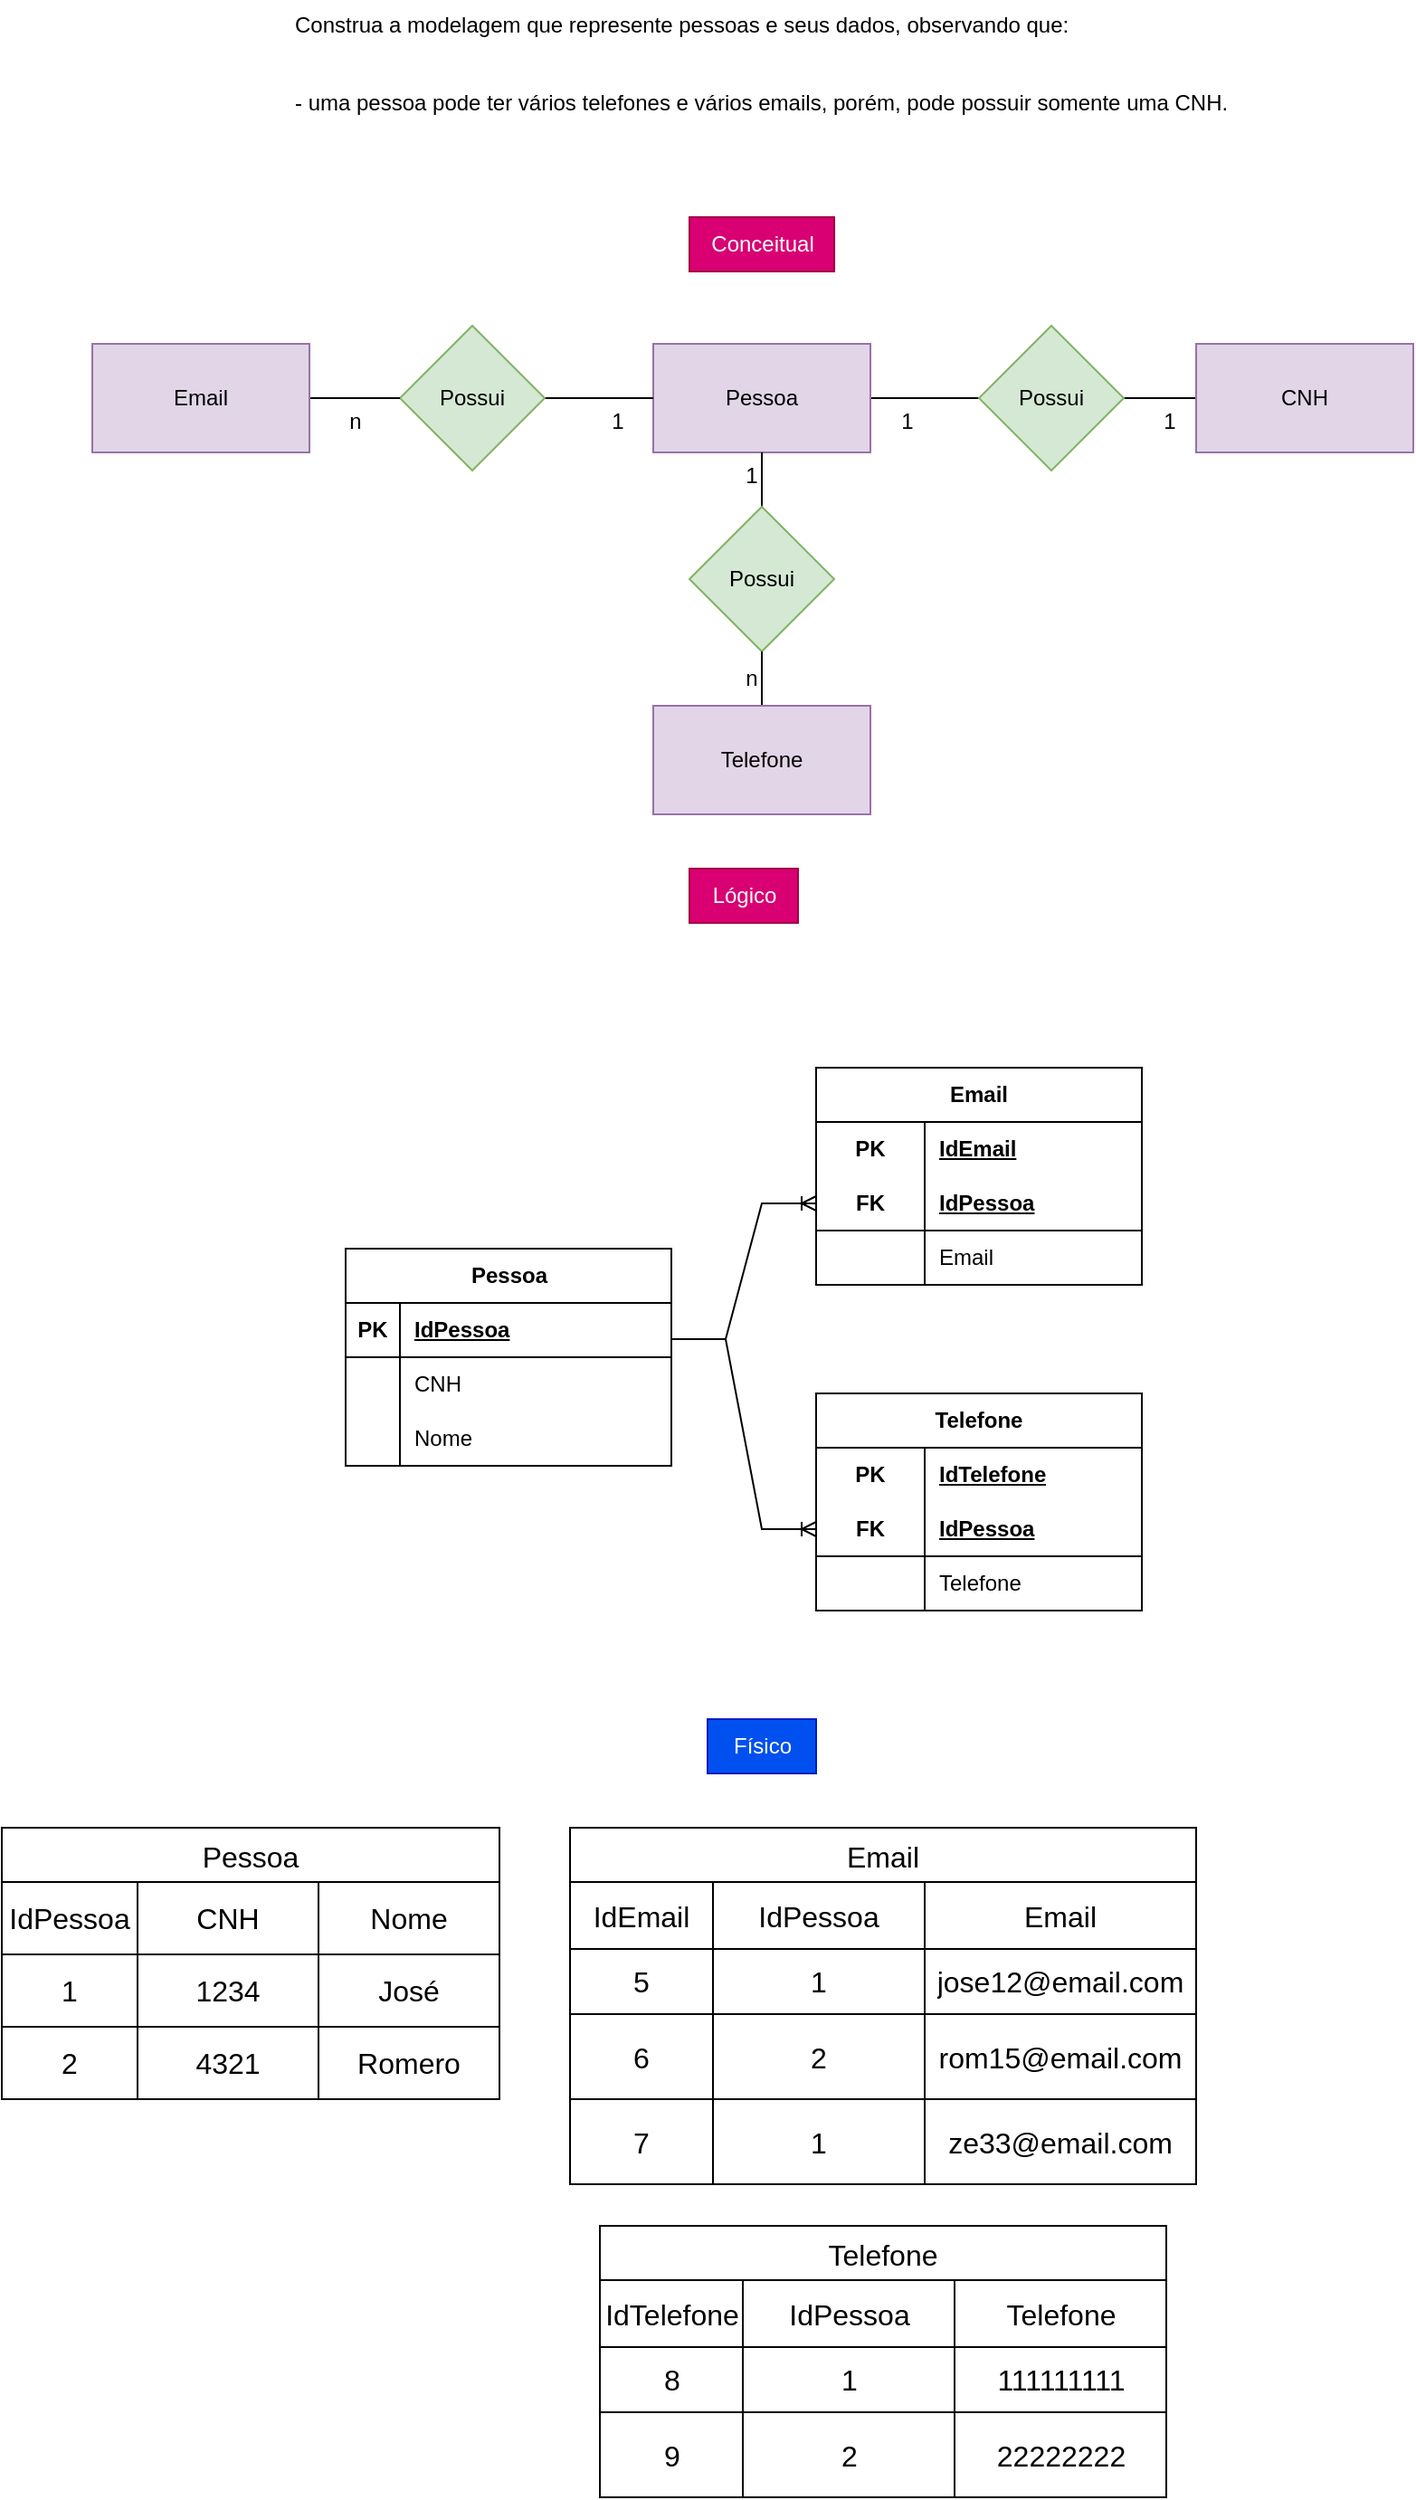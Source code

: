 <mxfile version="21.6.5" type="device" pages="2">
  <diagram name="Página-1" id="RzL-uwoNaQQ_HR72hNqD">
    <mxGraphModel dx="1313" dy="718" grid="1" gridSize="10" guides="1" tooltips="1" connect="1" arrows="1" fold="1" page="1" pageScale="1" pageWidth="827" pageHeight="1169" math="0" shadow="0">
      <root>
        <mxCell id="0" />
        <mxCell id="1" parent="0" />
        <mxCell id="SxvaOJe3g3j-0c9bByCP-1" value="Construa a modelagem que represente pessoas e seus dados, observando que:&#xa;&#xa;&#xa;- uma pessoa pode ter vários telefones e vários emails, porém, pode possuir somente uma CNH." style="text;whiteSpace=wrap;" parent="1" vertex="1">
          <mxGeometry x="160" y="40" width="560" height="80" as="geometry" />
        </mxCell>
        <mxCell id="SxvaOJe3g3j-0c9bByCP-12" style="edgeStyle=orthogonalEdgeStyle;rounded=0;orthogonalLoop=1;jettySize=auto;html=1;entryX=0;entryY=0.5;entryDx=0;entryDy=0;endArrow=none;endFill=0;" parent="1" source="SxvaOJe3g3j-0c9bByCP-2" target="SxvaOJe3g3j-0c9bByCP-9" edge="1">
          <mxGeometry relative="1" as="geometry" />
        </mxCell>
        <mxCell id="SxvaOJe3g3j-0c9bByCP-2" value="Pessoa" style="rounded=0;whiteSpace=wrap;html=1;fillColor=#e1d5e7;strokeColor=#9673a6;" parent="1" vertex="1">
          <mxGeometry x="360" y="230" width="120" height="60" as="geometry" />
        </mxCell>
        <mxCell id="SxvaOJe3g3j-0c9bByCP-16" style="edgeStyle=orthogonalEdgeStyle;rounded=0;orthogonalLoop=1;jettySize=auto;html=1;entryX=0;entryY=0.5;entryDx=0;entryDy=0;endArrow=none;endFill=0;" parent="1" source="SxvaOJe3g3j-0c9bByCP-9" target="SxvaOJe3g3j-0c9bByCP-14" edge="1">
          <mxGeometry relative="1" as="geometry" />
        </mxCell>
        <mxCell id="SxvaOJe3g3j-0c9bByCP-9" value="Possui" style="rhombus;whiteSpace=wrap;html=1;fillColor=#d5e8d4;strokeColor=#82b366;" parent="1" vertex="1">
          <mxGeometry x="540" y="220" width="80" height="80" as="geometry" />
        </mxCell>
        <mxCell id="SxvaOJe3g3j-0c9bByCP-11" style="edgeStyle=orthogonalEdgeStyle;rounded=0;orthogonalLoop=1;jettySize=auto;html=1;entryX=0;entryY=0.5;entryDx=0;entryDy=0;endArrow=none;endFill=0;" parent="1" source="SxvaOJe3g3j-0c9bByCP-10" target="SxvaOJe3g3j-0c9bByCP-2" edge="1">
          <mxGeometry relative="1" as="geometry" />
        </mxCell>
        <mxCell id="SxvaOJe3g3j-0c9bByCP-10" value="Possui" style="rhombus;whiteSpace=wrap;html=1;fillColor=#d5e8d4;strokeColor=#82b366;" parent="1" vertex="1">
          <mxGeometry x="220" y="220" width="80" height="80" as="geometry" />
        </mxCell>
        <mxCell id="SxvaOJe3g3j-0c9bByCP-15" style="edgeStyle=orthogonalEdgeStyle;rounded=0;orthogonalLoop=1;jettySize=auto;html=1;entryX=0;entryY=0.5;entryDx=0;entryDy=0;endArrow=none;endFill=0;" parent="1" source="SxvaOJe3g3j-0c9bByCP-13" target="SxvaOJe3g3j-0c9bByCP-10" edge="1">
          <mxGeometry relative="1" as="geometry" />
        </mxCell>
        <mxCell id="SxvaOJe3g3j-0c9bByCP-13" value="Email" style="rounded=0;whiteSpace=wrap;html=1;fillColor=#e1d5e7;strokeColor=#9673a6;" parent="1" vertex="1">
          <mxGeometry x="50" y="230" width="120" height="60" as="geometry" />
        </mxCell>
        <mxCell id="SxvaOJe3g3j-0c9bByCP-14" value="CNH" style="rounded=0;whiteSpace=wrap;html=1;fillColor=#e1d5e7;strokeColor=#9673a6;" parent="1" vertex="1">
          <mxGeometry x="660" y="230" width="120" height="60" as="geometry" />
        </mxCell>
        <mxCell id="SxvaOJe3g3j-0c9bByCP-21" value="1" style="text;html=1;align=center;verticalAlign=middle;resizable=0;points=[];autosize=1;strokeColor=none;fillColor=none;" parent="1" vertex="1">
          <mxGeometry x="325" y="258" width="30" height="30" as="geometry" />
        </mxCell>
        <mxCell id="SxvaOJe3g3j-0c9bByCP-22" value="1" style="text;html=1;align=center;verticalAlign=middle;resizable=0;points=[];autosize=1;strokeColor=none;fillColor=none;" parent="1" vertex="1">
          <mxGeometry x="485" y="258" width="30" height="30" as="geometry" />
        </mxCell>
        <mxCell id="SxvaOJe3g3j-0c9bByCP-25" value="1" style="text;html=1;align=center;verticalAlign=middle;resizable=0;points=[];autosize=1;strokeColor=none;fillColor=none;" parent="1" vertex="1">
          <mxGeometry x="630" y="258" width="30" height="30" as="geometry" />
        </mxCell>
        <mxCell id="SxvaOJe3g3j-0c9bByCP-26" value="n" style="text;html=1;align=center;verticalAlign=middle;resizable=0;points=[];autosize=1;strokeColor=none;fillColor=none;" parent="1" vertex="1">
          <mxGeometry x="180" y="258" width="30" height="30" as="geometry" />
        </mxCell>
        <mxCell id="lIz4rD4qRE0vCdbXNv4a-2" style="edgeStyle=orthogonalEdgeStyle;rounded=0;orthogonalLoop=1;jettySize=auto;html=1;entryX=0.5;entryY=1;entryDx=0;entryDy=0;endArrow=none;endFill=0;" parent="1" source="lIz4rD4qRE0vCdbXNv4a-1" target="SxvaOJe3g3j-0c9bByCP-2" edge="1">
          <mxGeometry relative="1" as="geometry" />
        </mxCell>
        <mxCell id="lIz4rD4qRE0vCdbXNv4a-1" value="Possui" style="rhombus;whiteSpace=wrap;html=1;fillColor=#d5e8d4;strokeColor=#82b366;" parent="1" vertex="1">
          <mxGeometry x="380" y="320" width="80" height="80" as="geometry" />
        </mxCell>
        <mxCell id="lIz4rD4qRE0vCdbXNv4a-4" style="edgeStyle=orthogonalEdgeStyle;rounded=0;orthogonalLoop=1;jettySize=auto;html=1;entryX=0.5;entryY=1;entryDx=0;entryDy=0;endArrow=none;endFill=0;" parent="1" source="lIz4rD4qRE0vCdbXNv4a-3" target="lIz4rD4qRE0vCdbXNv4a-1" edge="1">
          <mxGeometry relative="1" as="geometry" />
        </mxCell>
        <mxCell id="lIz4rD4qRE0vCdbXNv4a-3" value="Telefone" style="rounded=0;whiteSpace=wrap;html=1;fillColor=#e1d5e7;strokeColor=#9673a6;" parent="1" vertex="1">
          <mxGeometry x="360" y="430" width="120" height="60" as="geometry" />
        </mxCell>
        <mxCell id="lIz4rD4qRE0vCdbXNv4a-7" value="1" style="text;html=1;align=center;verticalAlign=middle;resizable=0;points=[];autosize=1;strokeColor=none;fillColor=none;" parent="1" vertex="1">
          <mxGeometry x="399" y="288" width="30" height="30" as="geometry" />
        </mxCell>
        <mxCell id="lIz4rD4qRE0vCdbXNv4a-9" value="n" style="text;html=1;align=center;verticalAlign=middle;resizable=0;points=[];autosize=1;strokeColor=none;fillColor=none;" parent="1" vertex="1">
          <mxGeometry x="399" y="400" width="30" height="30" as="geometry" />
        </mxCell>
        <mxCell id="x_ghaY-0I60Sp4vS2Wt8-33" value="Lógico" style="text;html=1;align=center;verticalAlign=middle;resizable=0;points=[];autosize=1;strokeColor=#A50040;fillColor=#d80073;fontColor=#ffffff;" parent="1" vertex="1">
          <mxGeometry x="380" y="520" width="60" height="30" as="geometry" />
        </mxCell>
        <mxCell id="x_ghaY-0I60Sp4vS2Wt8-68" value="Conceitual" style="text;html=1;align=center;verticalAlign=middle;resizable=0;points=[];autosize=1;strokeColor=#A50040;fillColor=#d80073;fontColor=#ffffff;" parent="1" vertex="1">
          <mxGeometry x="380" y="160" width="80" height="30" as="geometry" />
        </mxCell>
        <mxCell id="h8R7_tOz2WLBeWKC2-kp-1" value="Físico" style="text;html=1;align=center;verticalAlign=middle;resizable=0;points=[];autosize=1;strokeColor=#001DBC;fillColor=#0050ef;fontColor=#ffffff;" parent="1" vertex="1">
          <mxGeometry x="390" y="990" width="60" height="30" as="geometry" />
        </mxCell>
        <mxCell id="h8R7_tOz2WLBeWKC2-kp-61" value="Telefone" style="shape=table;startSize=30;container=1;collapsible=1;childLayout=tableLayout;fixedRows=1;rowLines=0;fontStyle=1;align=center;resizeLast=1;html=1;whiteSpace=wrap;" parent="1" vertex="1">
          <mxGeometry x="450" y="810" width="180" height="120" as="geometry" />
        </mxCell>
        <mxCell id="h8R7_tOz2WLBeWKC2-kp-62" value="" style="shape=tableRow;horizontal=0;startSize=0;swimlaneHead=0;swimlaneBody=0;fillColor=none;collapsible=0;dropTarget=0;points=[[0,0.5],[1,0.5]];portConstraint=eastwest;top=0;left=0;right=0;bottom=0;html=1;" parent="h8R7_tOz2WLBeWKC2-kp-61" vertex="1">
          <mxGeometry y="30" width="180" height="30" as="geometry" />
        </mxCell>
        <mxCell id="h8R7_tOz2WLBeWKC2-kp-63" value="PK" style="shape=partialRectangle;connectable=0;fillColor=none;top=0;left=0;bottom=0;right=0;fontStyle=1;overflow=hidden;html=1;whiteSpace=wrap;" parent="h8R7_tOz2WLBeWKC2-kp-62" vertex="1">
          <mxGeometry width="60" height="30" as="geometry">
            <mxRectangle width="60" height="30" as="alternateBounds" />
          </mxGeometry>
        </mxCell>
        <mxCell id="h8R7_tOz2WLBeWKC2-kp-64" value="IdTelefone" style="shape=partialRectangle;connectable=0;fillColor=none;top=0;left=0;bottom=0;right=0;align=left;spacingLeft=6;fontStyle=5;overflow=hidden;html=1;whiteSpace=wrap;" parent="h8R7_tOz2WLBeWKC2-kp-62" vertex="1">
          <mxGeometry x="60" width="120" height="30" as="geometry">
            <mxRectangle width="120" height="30" as="alternateBounds" />
          </mxGeometry>
        </mxCell>
        <mxCell id="h8R7_tOz2WLBeWKC2-kp-65" value="" style="shape=tableRow;horizontal=0;startSize=0;swimlaneHead=0;swimlaneBody=0;fillColor=none;collapsible=0;dropTarget=0;points=[[0,0.5],[1,0.5]];portConstraint=eastwest;top=0;left=0;right=0;bottom=1;html=1;" parent="h8R7_tOz2WLBeWKC2-kp-61" vertex="1">
          <mxGeometry y="60" width="180" height="30" as="geometry" />
        </mxCell>
        <mxCell id="h8R7_tOz2WLBeWKC2-kp-66" value="FK" style="shape=partialRectangle;connectable=0;fillColor=none;top=0;left=0;bottom=0;right=0;fontStyle=1;overflow=hidden;html=1;whiteSpace=wrap;" parent="h8R7_tOz2WLBeWKC2-kp-65" vertex="1">
          <mxGeometry width="60" height="30" as="geometry">
            <mxRectangle width="60" height="30" as="alternateBounds" />
          </mxGeometry>
        </mxCell>
        <mxCell id="h8R7_tOz2WLBeWKC2-kp-67" value="IdPessoa" style="shape=partialRectangle;connectable=0;fillColor=none;top=0;left=0;bottom=0;right=0;align=left;spacingLeft=6;fontStyle=5;overflow=hidden;html=1;whiteSpace=wrap;" parent="h8R7_tOz2WLBeWKC2-kp-65" vertex="1">
          <mxGeometry x="60" width="120" height="30" as="geometry">
            <mxRectangle width="120" height="30" as="alternateBounds" />
          </mxGeometry>
        </mxCell>
        <mxCell id="h8R7_tOz2WLBeWKC2-kp-71" value="" style="shape=tableRow;horizontal=0;startSize=0;swimlaneHead=0;swimlaneBody=0;fillColor=none;collapsible=0;dropTarget=0;points=[[0,0.5],[1,0.5]];portConstraint=eastwest;top=0;left=0;right=0;bottom=0;html=1;" parent="h8R7_tOz2WLBeWKC2-kp-61" vertex="1">
          <mxGeometry y="90" width="180" height="30" as="geometry" />
        </mxCell>
        <mxCell id="h8R7_tOz2WLBeWKC2-kp-72" value="" style="shape=partialRectangle;connectable=0;fillColor=none;top=0;left=0;bottom=0;right=0;editable=1;overflow=hidden;html=1;whiteSpace=wrap;" parent="h8R7_tOz2WLBeWKC2-kp-71" vertex="1">
          <mxGeometry width="60" height="30" as="geometry">
            <mxRectangle width="60" height="30" as="alternateBounds" />
          </mxGeometry>
        </mxCell>
        <mxCell id="h8R7_tOz2WLBeWKC2-kp-73" value="Telefone" style="shape=partialRectangle;connectable=0;fillColor=none;top=0;left=0;bottom=0;right=0;align=left;spacingLeft=6;overflow=hidden;html=1;whiteSpace=wrap;" parent="h8R7_tOz2WLBeWKC2-kp-71" vertex="1">
          <mxGeometry x="60" width="120" height="30" as="geometry">
            <mxRectangle width="120" height="30" as="alternateBounds" />
          </mxGeometry>
        </mxCell>
        <mxCell id="h8R7_tOz2WLBeWKC2-kp-74" value="Email" style="shape=table;startSize=30;container=1;collapsible=1;childLayout=tableLayout;fixedRows=1;rowLines=0;fontStyle=1;align=center;resizeLast=1;html=1;whiteSpace=wrap;" parent="1" vertex="1">
          <mxGeometry x="450" y="630" width="180" height="120" as="geometry" />
        </mxCell>
        <mxCell id="h8R7_tOz2WLBeWKC2-kp-75" value="" style="shape=tableRow;horizontal=0;startSize=0;swimlaneHead=0;swimlaneBody=0;fillColor=none;collapsible=0;dropTarget=0;points=[[0,0.5],[1,0.5]];portConstraint=eastwest;top=0;left=0;right=0;bottom=0;html=1;" parent="h8R7_tOz2WLBeWKC2-kp-74" vertex="1">
          <mxGeometry y="30" width="180" height="30" as="geometry" />
        </mxCell>
        <mxCell id="h8R7_tOz2WLBeWKC2-kp-76" value="PK" style="shape=partialRectangle;connectable=0;fillColor=none;top=0;left=0;bottom=0;right=0;fontStyle=1;overflow=hidden;html=1;whiteSpace=wrap;" parent="h8R7_tOz2WLBeWKC2-kp-75" vertex="1">
          <mxGeometry width="60" height="30" as="geometry">
            <mxRectangle width="60" height="30" as="alternateBounds" />
          </mxGeometry>
        </mxCell>
        <mxCell id="h8R7_tOz2WLBeWKC2-kp-77" value="IdEmail" style="shape=partialRectangle;connectable=0;fillColor=none;top=0;left=0;bottom=0;right=0;align=left;spacingLeft=6;fontStyle=5;overflow=hidden;html=1;whiteSpace=wrap;" parent="h8R7_tOz2WLBeWKC2-kp-75" vertex="1">
          <mxGeometry x="60" width="120" height="30" as="geometry">
            <mxRectangle width="120" height="30" as="alternateBounds" />
          </mxGeometry>
        </mxCell>
        <mxCell id="h8R7_tOz2WLBeWKC2-kp-78" value="" style="shape=tableRow;horizontal=0;startSize=0;swimlaneHead=0;swimlaneBody=0;fillColor=none;collapsible=0;dropTarget=0;points=[[0,0.5],[1,0.5]];portConstraint=eastwest;top=0;left=0;right=0;bottom=1;html=1;" parent="h8R7_tOz2WLBeWKC2-kp-74" vertex="1">
          <mxGeometry y="60" width="180" height="30" as="geometry" />
        </mxCell>
        <mxCell id="h8R7_tOz2WLBeWKC2-kp-79" value="FK" style="shape=partialRectangle;connectable=0;fillColor=none;top=0;left=0;bottom=0;right=0;fontStyle=1;overflow=hidden;html=1;whiteSpace=wrap;" parent="h8R7_tOz2WLBeWKC2-kp-78" vertex="1">
          <mxGeometry width="60" height="30" as="geometry">
            <mxRectangle width="60" height="30" as="alternateBounds" />
          </mxGeometry>
        </mxCell>
        <mxCell id="h8R7_tOz2WLBeWKC2-kp-80" value="IdPessoa" style="shape=partialRectangle;connectable=0;fillColor=none;top=0;left=0;bottom=0;right=0;align=left;spacingLeft=6;fontStyle=5;overflow=hidden;html=1;whiteSpace=wrap;" parent="h8R7_tOz2WLBeWKC2-kp-78" vertex="1">
          <mxGeometry x="60" width="120" height="30" as="geometry">
            <mxRectangle width="120" height="30" as="alternateBounds" />
          </mxGeometry>
        </mxCell>
        <mxCell id="h8R7_tOz2WLBeWKC2-kp-81" value="" style="shape=tableRow;horizontal=0;startSize=0;swimlaneHead=0;swimlaneBody=0;fillColor=none;collapsible=0;dropTarget=0;points=[[0,0.5],[1,0.5]];portConstraint=eastwest;top=0;left=0;right=0;bottom=0;html=1;" parent="h8R7_tOz2WLBeWKC2-kp-74" vertex="1">
          <mxGeometry y="90" width="180" height="30" as="geometry" />
        </mxCell>
        <mxCell id="h8R7_tOz2WLBeWKC2-kp-82" value="" style="shape=partialRectangle;connectable=0;fillColor=none;top=0;left=0;bottom=0;right=0;editable=1;overflow=hidden;html=1;whiteSpace=wrap;" parent="h8R7_tOz2WLBeWKC2-kp-81" vertex="1">
          <mxGeometry width="60" height="30" as="geometry">
            <mxRectangle width="60" height="30" as="alternateBounds" />
          </mxGeometry>
        </mxCell>
        <mxCell id="h8R7_tOz2WLBeWKC2-kp-83" value="Email" style="shape=partialRectangle;connectable=0;fillColor=none;top=0;left=0;bottom=0;right=0;align=left;spacingLeft=6;overflow=hidden;html=1;whiteSpace=wrap;" parent="h8R7_tOz2WLBeWKC2-kp-81" vertex="1">
          <mxGeometry x="60" width="120" height="30" as="geometry">
            <mxRectangle width="120" height="30" as="alternateBounds" />
          </mxGeometry>
        </mxCell>
        <mxCell id="h8R7_tOz2WLBeWKC2-kp-85" value="Telefone" style="shape=table;startSize=30;container=1;collapsible=0;childLayout=tableLayout;strokeColor=default;fontSize=16;" parent="1" vertex="1">
          <mxGeometry x="330.5" y="1270" width="313" height="150" as="geometry" />
        </mxCell>
        <mxCell id="h8R7_tOz2WLBeWKC2-kp-86" value="" style="shape=tableRow;horizontal=0;startSize=0;swimlaneHead=0;swimlaneBody=0;strokeColor=inherit;top=0;left=0;bottom=0;right=0;collapsible=0;dropTarget=0;fillColor=none;points=[[0,0.5],[1,0.5]];portConstraint=eastwest;fontSize=16;" parent="h8R7_tOz2WLBeWKC2-kp-85" vertex="1">
          <mxGeometry y="30" width="313" height="37" as="geometry" />
        </mxCell>
        <mxCell id="h8R7_tOz2WLBeWKC2-kp-87" value="IdTelefone" style="shape=partialRectangle;html=1;whiteSpace=wrap;connectable=0;strokeColor=inherit;overflow=hidden;fillColor=none;top=0;left=0;bottom=0;right=0;pointerEvents=1;fontSize=16;" parent="h8R7_tOz2WLBeWKC2-kp-86" vertex="1">
          <mxGeometry width="79" height="37" as="geometry">
            <mxRectangle width="79" height="37" as="alternateBounds" />
          </mxGeometry>
        </mxCell>
        <mxCell id="h8R7_tOz2WLBeWKC2-kp-88" value="IdPessoa" style="shape=partialRectangle;html=1;whiteSpace=wrap;connectable=0;strokeColor=inherit;overflow=hidden;fillColor=none;top=0;left=0;bottom=0;right=0;pointerEvents=1;fontSize=16;" parent="h8R7_tOz2WLBeWKC2-kp-86" vertex="1">
          <mxGeometry x="79" width="117" height="37" as="geometry">
            <mxRectangle width="117" height="37" as="alternateBounds" />
          </mxGeometry>
        </mxCell>
        <mxCell id="h8R7_tOz2WLBeWKC2-kp-95" value="Telefone" style="shape=partialRectangle;html=1;whiteSpace=wrap;connectable=0;strokeColor=inherit;overflow=hidden;fillColor=none;top=0;left=0;bottom=0;right=0;pointerEvents=1;fontSize=16;" parent="h8R7_tOz2WLBeWKC2-kp-86" vertex="1">
          <mxGeometry x="196" width="117" height="37" as="geometry">
            <mxRectangle width="117" height="37" as="alternateBounds" />
          </mxGeometry>
        </mxCell>
        <mxCell id="h8R7_tOz2WLBeWKC2-kp-89" value="" style="shape=tableRow;horizontal=0;startSize=0;swimlaneHead=0;swimlaneBody=0;strokeColor=inherit;top=0;left=0;bottom=0;right=0;collapsible=0;dropTarget=0;fillColor=none;points=[[0,0.5],[1,0.5]];portConstraint=eastwest;fontSize=16;" parent="h8R7_tOz2WLBeWKC2-kp-85" vertex="1">
          <mxGeometry y="67" width="313" height="36" as="geometry" />
        </mxCell>
        <mxCell id="h8R7_tOz2WLBeWKC2-kp-90" value="8" style="shape=partialRectangle;html=1;whiteSpace=wrap;connectable=0;strokeColor=inherit;overflow=hidden;fillColor=none;top=0;left=0;bottom=0;right=0;pointerEvents=1;fontSize=16;" parent="h8R7_tOz2WLBeWKC2-kp-89" vertex="1">
          <mxGeometry width="79" height="36" as="geometry">
            <mxRectangle width="79" height="36" as="alternateBounds" />
          </mxGeometry>
        </mxCell>
        <mxCell id="h8R7_tOz2WLBeWKC2-kp-91" value="1" style="shape=partialRectangle;html=1;whiteSpace=wrap;connectable=0;strokeColor=inherit;overflow=hidden;fillColor=none;top=0;left=0;bottom=0;right=0;pointerEvents=1;fontSize=16;" parent="h8R7_tOz2WLBeWKC2-kp-89" vertex="1">
          <mxGeometry x="79" width="117" height="36" as="geometry">
            <mxRectangle width="117" height="36" as="alternateBounds" />
          </mxGeometry>
        </mxCell>
        <mxCell id="h8R7_tOz2WLBeWKC2-kp-96" value="111111111" style="shape=partialRectangle;html=1;whiteSpace=wrap;connectable=0;strokeColor=inherit;overflow=hidden;fillColor=none;top=0;left=0;bottom=0;right=0;pointerEvents=1;fontSize=16;" parent="h8R7_tOz2WLBeWKC2-kp-89" vertex="1">
          <mxGeometry x="196" width="117" height="36" as="geometry">
            <mxRectangle width="117" height="36" as="alternateBounds" />
          </mxGeometry>
        </mxCell>
        <mxCell id="h8R7_tOz2WLBeWKC2-kp-92" value="" style="shape=tableRow;horizontal=0;startSize=0;swimlaneHead=0;swimlaneBody=0;strokeColor=inherit;top=0;left=0;bottom=0;right=0;collapsible=0;dropTarget=0;fillColor=none;points=[[0,0.5],[1,0.5]];portConstraint=eastwest;fontSize=16;" parent="h8R7_tOz2WLBeWKC2-kp-85" vertex="1">
          <mxGeometry y="103" width="313" height="47" as="geometry" />
        </mxCell>
        <mxCell id="h8R7_tOz2WLBeWKC2-kp-93" value="9" style="shape=partialRectangle;html=1;whiteSpace=wrap;connectable=0;strokeColor=inherit;overflow=hidden;fillColor=none;top=0;left=0;bottom=0;right=0;pointerEvents=1;fontSize=16;" parent="h8R7_tOz2WLBeWKC2-kp-92" vertex="1">
          <mxGeometry width="79" height="47" as="geometry">
            <mxRectangle width="79" height="47" as="alternateBounds" />
          </mxGeometry>
        </mxCell>
        <mxCell id="h8R7_tOz2WLBeWKC2-kp-94" value="2" style="shape=partialRectangle;html=1;whiteSpace=wrap;connectable=0;strokeColor=inherit;overflow=hidden;fillColor=none;top=0;left=0;bottom=0;right=0;pointerEvents=1;fontSize=16;" parent="h8R7_tOz2WLBeWKC2-kp-92" vertex="1">
          <mxGeometry x="79" width="117" height="47" as="geometry">
            <mxRectangle width="117" height="47" as="alternateBounds" />
          </mxGeometry>
        </mxCell>
        <mxCell id="h8R7_tOz2WLBeWKC2-kp-97" value="22222222" style="shape=partialRectangle;html=1;whiteSpace=wrap;connectable=0;strokeColor=inherit;overflow=hidden;fillColor=none;top=0;left=0;bottom=0;right=0;pointerEvents=1;fontSize=16;" parent="h8R7_tOz2WLBeWKC2-kp-92" vertex="1">
          <mxGeometry x="196" width="117" height="47" as="geometry">
            <mxRectangle width="117" height="47" as="alternateBounds" />
          </mxGeometry>
        </mxCell>
        <mxCell id="h8R7_tOz2WLBeWKC2-kp-98" value="Email" style="shape=table;startSize=30;container=1;collapsible=0;childLayout=tableLayout;strokeColor=default;fontSize=16;" parent="1" vertex="1">
          <mxGeometry x="314" y="1050" width="346" height="197" as="geometry" />
        </mxCell>
        <mxCell id="h8R7_tOz2WLBeWKC2-kp-99" value="" style="shape=tableRow;horizontal=0;startSize=0;swimlaneHead=0;swimlaneBody=0;strokeColor=inherit;top=0;left=0;bottom=0;right=0;collapsible=0;dropTarget=0;fillColor=none;points=[[0,0.5],[1,0.5]];portConstraint=eastwest;fontSize=16;" parent="h8R7_tOz2WLBeWKC2-kp-98" vertex="1">
          <mxGeometry y="30" width="346" height="37" as="geometry" />
        </mxCell>
        <mxCell id="h8R7_tOz2WLBeWKC2-kp-100" value="IdEmail" style="shape=partialRectangle;html=1;whiteSpace=wrap;connectable=0;strokeColor=inherit;overflow=hidden;fillColor=none;top=0;left=0;bottom=0;right=0;pointerEvents=1;fontSize=16;" parent="h8R7_tOz2WLBeWKC2-kp-99" vertex="1">
          <mxGeometry width="79" height="37" as="geometry">
            <mxRectangle width="79" height="37" as="alternateBounds" />
          </mxGeometry>
        </mxCell>
        <mxCell id="h8R7_tOz2WLBeWKC2-kp-101" value="IdPessoa" style="shape=partialRectangle;html=1;whiteSpace=wrap;connectable=0;strokeColor=inherit;overflow=hidden;fillColor=none;top=0;left=0;bottom=0;right=0;pointerEvents=1;fontSize=16;" parent="h8R7_tOz2WLBeWKC2-kp-99" vertex="1">
          <mxGeometry x="79" width="117" height="37" as="geometry">
            <mxRectangle width="117" height="37" as="alternateBounds" />
          </mxGeometry>
        </mxCell>
        <mxCell id="h8R7_tOz2WLBeWKC2-kp-102" value="Email" style="shape=partialRectangle;html=1;whiteSpace=wrap;connectable=0;strokeColor=inherit;overflow=hidden;fillColor=none;top=0;left=0;bottom=0;right=0;pointerEvents=1;fontSize=16;" parent="h8R7_tOz2WLBeWKC2-kp-99" vertex="1">
          <mxGeometry x="196" width="150" height="37" as="geometry">
            <mxRectangle width="150" height="37" as="alternateBounds" />
          </mxGeometry>
        </mxCell>
        <mxCell id="h8R7_tOz2WLBeWKC2-kp-103" value="" style="shape=tableRow;horizontal=0;startSize=0;swimlaneHead=0;swimlaneBody=0;strokeColor=inherit;top=0;left=0;bottom=0;right=0;collapsible=0;dropTarget=0;fillColor=none;points=[[0,0.5],[1,0.5]];portConstraint=eastwest;fontSize=16;" parent="h8R7_tOz2WLBeWKC2-kp-98" vertex="1">
          <mxGeometry y="67" width="346" height="36" as="geometry" />
        </mxCell>
        <mxCell id="h8R7_tOz2WLBeWKC2-kp-104" value="5" style="shape=partialRectangle;html=1;whiteSpace=wrap;connectable=0;strokeColor=inherit;overflow=hidden;fillColor=none;top=0;left=0;bottom=0;right=0;pointerEvents=1;fontSize=16;" parent="h8R7_tOz2WLBeWKC2-kp-103" vertex="1">
          <mxGeometry width="79" height="36" as="geometry">
            <mxRectangle width="79" height="36" as="alternateBounds" />
          </mxGeometry>
        </mxCell>
        <mxCell id="h8R7_tOz2WLBeWKC2-kp-105" value="1" style="shape=partialRectangle;html=1;whiteSpace=wrap;connectable=0;strokeColor=inherit;overflow=hidden;fillColor=none;top=0;left=0;bottom=0;right=0;pointerEvents=1;fontSize=16;" parent="h8R7_tOz2WLBeWKC2-kp-103" vertex="1">
          <mxGeometry x="79" width="117" height="36" as="geometry">
            <mxRectangle width="117" height="36" as="alternateBounds" />
          </mxGeometry>
        </mxCell>
        <mxCell id="h8R7_tOz2WLBeWKC2-kp-106" value="jose12@email.com" style="shape=partialRectangle;html=1;whiteSpace=wrap;connectable=0;strokeColor=inherit;overflow=hidden;fillColor=none;top=0;left=0;bottom=0;right=0;pointerEvents=1;fontSize=16;" parent="h8R7_tOz2WLBeWKC2-kp-103" vertex="1">
          <mxGeometry x="196" width="150" height="36" as="geometry">
            <mxRectangle width="150" height="36" as="alternateBounds" />
          </mxGeometry>
        </mxCell>
        <mxCell id="h8R7_tOz2WLBeWKC2-kp-107" value="" style="shape=tableRow;horizontal=0;startSize=0;swimlaneHead=0;swimlaneBody=0;strokeColor=inherit;top=0;left=0;bottom=0;right=0;collapsible=0;dropTarget=0;fillColor=none;points=[[0,0.5],[1,0.5]];portConstraint=eastwest;fontSize=16;" parent="h8R7_tOz2WLBeWKC2-kp-98" vertex="1">
          <mxGeometry y="103" width="346" height="47" as="geometry" />
        </mxCell>
        <mxCell id="h8R7_tOz2WLBeWKC2-kp-108" value="6" style="shape=partialRectangle;html=1;whiteSpace=wrap;connectable=0;strokeColor=inherit;overflow=hidden;fillColor=none;top=0;left=0;bottom=0;right=0;pointerEvents=1;fontSize=16;" parent="h8R7_tOz2WLBeWKC2-kp-107" vertex="1">
          <mxGeometry width="79" height="47" as="geometry">
            <mxRectangle width="79" height="47" as="alternateBounds" />
          </mxGeometry>
        </mxCell>
        <mxCell id="h8R7_tOz2WLBeWKC2-kp-109" value="2" style="shape=partialRectangle;html=1;whiteSpace=wrap;connectable=0;strokeColor=inherit;overflow=hidden;fillColor=none;top=0;left=0;bottom=0;right=0;pointerEvents=1;fontSize=16;" parent="h8R7_tOz2WLBeWKC2-kp-107" vertex="1">
          <mxGeometry x="79" width="117" height="47" as="geometry">
            <mxRectangle width="117" height="47" as="alternateBounds" />
          </mxGeometry>
        </mxCell>
        <mxCell id="h8R7_tOz2WLBeWKC2-kp-110" value="rom15@email.com" style="shape=partialRectangle;html=1;whiteSpace=wrap;connectable=0;strokeColor=inherit;overflow=hidden;fillColor=none;top=0;left=0;bottom=0;right=0;pointerEvents=1;fontSize=16;" parent="h8R7_tOz2WLBeWKC2-kp-107" vertex="1">
          <mxGeometry x="196" width="150" height="47" as="geometry">
            <mxRectangle width="150" height="47" as="alternateBounds" />
          </mxGeometry>
        </mxCell>
        <mxCell id="h8R7_tOz2WLBeWKC2-kp-120" style="shape=tableRow;horizontal=0;startSize=0;swimlaneHead=0;swimlaneBody=0;strokeColor=inherit;top=0;left=0;bottom=0;right=0;collapsible=0;dropTarget=0;fillColor=none;points=[[0,0.5],[1,0.5]];portConstraint=eastwest;fontSize=16;" parent="h8R7_tOz2WLBeWKC2-kp-98" vertex="1">
          <mxGeometry y="150" width="346" height="47" as="geometry" />
        </mxCell>
        <mxCell id="h8R7_tOz2WLBeWKC2-kp-121" value="7" style="shape=partialRectangle;html=1;whiteSpace=wrap;connectable=0;strokeColor=inherit;overflow=hidden;fillColor=none;top=0;left=0;bottom=0;right=0;pointerEvents=1;fontSize=16;" parent="h8R7_tOz2WLBeWKC2-kp-120" vertex="1">
          <mxGeometry width="79" height="47" as="geometry">
            <mxRectangle width="79" height="47" as="alternateBounds" />
          </mxGeometry>
        </mxCell>
        <mxCell id="h8R7_tOz2WLBeWKC2-kp-122" value="1" style="shape=partialRectangle;html=1;whiteSpace=wrap;connectable=0;strokeColor=inherit;overflow=hidden;fillColor=none;top=0;left=0;bottom=0;right=0;pointerEvents=1;fontSize=16;" parent="h8R7_tOz2WLBeWKC2-kp-120" vertex="1">
          <mxGeometry x="79" width="117" height="47" as="geometry">
            <mxRectangle width="117" height="47" as="alternateBounds" />
          </mxGeometry>
        </mxCell>
        <mxCell id="h8R7_tOz2WLBeWKC2-kp-123" value="ze33@email.com" style="shape=partialRectangle;html=1;whiteSpace=wrap;connectable=0;strokeColor=inherit;overflow=hidden;fillColor=none;top=0;left=0;bottom=0;right=0;pointerEvents=1;fontSize=16;" parent="h8R7_tOz2WLBeWKC2-kp-120" vertex="1">
          <mxGeometry x="196" width="150" height="47" as="geometry">
            <mxRectangle width="150" height="47" as="alternateBounds" />
          </mxGeometry>
        </mxCell>
        <mxCell id="xB-4KOTm-CnzooDSgnkx-1" value="Pessoa" style="shape=table;startSize=30;container=1;collapsible=1;childLayout=tableLayout;fixedRows=1;rowLines=0;fontStyle=1;align=center;resizeLast=1;html=1;" vertex="1" parent="1">
          <mxGeometry x="190" y="730" width="180" height="120" as="geometry" />
        </mxCell>
        <mxCell id="xB-4KOTm-CnzooDSgnkx-2" value="" style="shape=tableRow;horizontal=0;startSize=0;swimlaneHead=0;swimlaneBody=0;fillColor=none;collapsible=0;dropTarget=0;points=[[0,0.5],[1,0.5]];portConstraint=eastwest;top=0;left=0;right=0;bottom=1;" vertex="1" parent="xB-4KOTm-CnzooDSgnkx-1">
          <mxGeometry y="30" width="180" height="30" as="geometry" />
        </mxCell>
        <mxCell id="xB-4KOTm-CnzooDSgnkx-3" value="PK" style="shape=partialRectangle;connectable=0;fillColor=none;top=0;left=0;bottom=0;right=0;fontStyle=1;overflow=hidden;whiteSpace=wrap;html=1;" vertex="1" parent="xB-4KOTm-CnzooDSgnkx-2">
          <mxGeometry width="30" height="30" as="geometry">
            <mxRectangle width="30" height="30" as="alternateBounds" />
          </mxGeometry>
        </mxCell>
        <mxCell id="xB-4KOTm-CnzooDSgnkx-4" value="IdPessoa" style="shape=partialRectangle;connectable=0;fillColor=none;top=0;left=0;bottom=0;right=0;align=left;spacingLeft=6;fontStyle=5;overflow=hidden;whiteSpace=wrap;html=1;" vertex="1" parent="xB-4KOTm-CnzooDSgnkx-2">
          <mxGeometry x="30" width="150" height="30" as="geometry">
            <mxRectangle width="150" height="30" as="alternateBounds" />
          </mxGeometry>
        </mxCell>
        <mxCell id="xB-4KOTm-CnzooDSgnkx-5" value="" style="shape=tableRow;horizontal=0;startSize=0;swimlaneHead=0;swimlaneBody=0;fillColor=none;collapsible=0;dropTarget=0;points=[[0,0.5],[1,0.5]];portConstraint=eastwest;top=0;left=0;right=0;bottom=0;" vertex="1" parent="xB-4KOTm-CnzooDSgnkx-1">
          <mxGeometry y="60" width="180" height="30" as="geometry" />
        </mxCell>
        <mxCell id="xB-4KOTm-CnzooDSgnkx-6" value="" style="shape=partialRectangle;connectable=0;fillColor=none;top=0;left=0;bottom=0;right=0;editable=1;overflow=hidden;whiteSpace=wrap;html=1;" vertex="1" parent="xB-4KOTm-CnzooDSgnkx-5">
          <mxGeometry width="30" height="30" as="geometry">
            <mxRectangle width="30" height="30" as="alternateBounds" />
          </mxGeometry>
        </mxCell>
        <mxCell id="xB-4KOTm-CnzooDSgnkx-7" value="CNH" style="shape=partialRectangle;connectable=0;fillColor=none;top=0;left=0;bottom=0;right=0;align=left;spacingLeft=6;overflow=hidden;whiteSpace=wrap;html=1;" vertex="1" parent="xB-4KOTm-CnzooDSgnkx-5">
          <mxGeometry x="30" width="150" height="30" as="geometry">
            <mxRectangle width="150" height="30" as="alternateBounds" />
          </mxGeometry>
        </mxCell>
        <mxCell id="xB-4KOTm-CnzooDSgnkx-291" style="shape=tableRow;horizontal=0;startSize=0;swimlaneHead=0;swimlaneBody=0;fillColor=none;collapsible=0;dropTarget=0;points=[[0,0.5],[1,0.5]];portConstraint=eastwest;top=0;left=0;right=0;bottom=0;" vertex="1" parent="xB-4KOTm-CnzooDSgnkx-1">
          <mxGeometry y="90" width="180" height="30" as="geometry" />
        </mxCell>
        <mxCell id="xB-4KOTm-CnzooDSgnkx-292" style="shape=partialRectangle;connectable=0;fillColor=none;top=0;left=0;bottom=0;right=0;editable=1;overflow=hidden;whiteSpace=wrap;html=1;" vertex="1" parent="xB-4KOTm-CnzooDSgnkx-291">
          <mxGeometry width="30" height="30" as="geometry">
            <mxRectangle width="30" height="30" as="alternateBounds" />
          </mxGeometry>
        </mxCell>
        <mxCell id="xB-4KOTm-CnzooDSgnkx-293" value="Nome" style="shape=partialRectangle;connectable=0;fillColor=none;top=0;left=0;bottom=0;right=0;align=left;spacingLeft=6;overflow=hidden;whiteSpace=wrap;html=1;" vertex="1" parent="xB-4KOTm-CnzooDSgnkx-291">
          <mxGeometry x="30" width="150" height="30" as="geometry">
            <mxRectangle width="150" height="30" as="alternateBounds" />
          </mxGeometry>
        </mxCell>
        <mxCell id="xB-4KOTm-CnzooDSgnkx-14" value="Pessoa" style="shape=table;startSize=30;container=1;collapsible=0;childLayout=tableLayout;strokeColor=default;fontSize=16;" vertex="1" parent="1">
          <mxGeometry y="1050" width="275" height="150" as="geometry" />
        </mxCell>
        <mxCell id="xB-4KOTm-CnzooDSgnkx-15" value="" style="shape=tableRow;horizontal=0;startSize=0;swimlaneHead=0;swimlaneBody=0;strokeColor=inherit;top=0;left=0;bottom=0;right=0;collapsible=0;dropTarget=0;fillColor=none;points=[[0,0.5],[1,0.5]];portConstraint=eastwest;fontSize=16;" vertex="1" parent="xB-4KOTm-CnzooDSgnkx-14">
          <mxGeometry y="30" width="275" height="40" as="geometry" />
        </mxCell>
        <mxCell id="xB-4KOTm-CnzooDSgnkx-17" value="IdPessoa" style="shape=partialRectangle;html=1;whiteSpace=wrap;connectable=0;strokeColor=inherit;overflow=hidden;fillColor=none;top=0;left=0;bottom=0;right=0;pointerEvents=1;fontSize=16;" vertex="1" parent="xB-4KOTm-CnzooDSgnkx-15">
          <mxGeometry width="75" height="40" as="geometry">
            <mxRectangle width="75" height="40" as="alternateBounds" />
          </mxGeometry>
        </mxCell>
        <mxCell id="xB-4KOTm-CnzooDSgnkx-18" value="CNH" style="shape=partialRectangle;html=1;whiteSpace=wrap;connectable=0;strokeColor=inherit;overflow=hidden;fillColor=none;top=0;left=0;bottom=0;right=0;pointerEvents=1;fontSize=16;" vertex="1" parent="xB-4KOTm-CnzooDSgnkx-15">
          <mxGeometry x="75" width="100" height="40" as="geometry">
            <mxRectangle width="100" height="40" as="alternateBounds" />
          </mxGeometry>
        </mxCell>
        <mxCell id="xB-4KOTm-CnzooDSgnkx-294" value="Nome" style="shape=partialRectangle;html=1;whiteSpace=wrap;connectable=0;strokeColor=inherit;overflow=hidden;fillColor=none;top=0;left=0;bottom=0;right=0;pointerEvents=1;fontSize=16;" vertex="1" parent="xB-4KOTm-CnzooDSgnkx-15">
          <mxGeometry x="175" width="100" height="40" as="geometry">
            <mxRectangle width="100" height="40" as="alternateBounds" />
          </mxGeometry>
        </mxCell>
        <mxCell id="xB-4KOTm-CnzooDSgnkx-19" value="" style="shape=tableRow;horizontal=0;startSize=0;swimlaneHead=0;swimlaneBody=0;strokeColor=inherit;top=0;left=0;bottom=0;right=0;collapsible=0;dropTarget=0;fillColor=none;points=[[0,0.5],[1,0.5]];portConstraint=eastwest;fontSize=16;" vertex="1" parent="xB-4KOTm-CnzooDSgnkx-14">
          <mxGeometry y="70" width="275" height="40" as="geometry" />
        </mxCell>
        <mxCell id="xB-4KOTm-CnzooDSgnkx-21" value="1" style="shape=partialRectangle;html=1;whiteSpace=wrap;connectable=0;strokeColor=inherit;overflow=hidden;fillColor=none;top=0;left=0;bottom=0;right=0;pointerEvents=1;fontSize=16;" vertex="1" parent="xB-4KOTm-CnzooDSgnkx-19">
          <mxGeometry width="75" height="40" as="geometry">
            <mxRectangle width="75" height="40" as="alternateBounds" />
          </mxGeometry>
        </mxCell>
        <mxCell id="xB-4KOTm-CnzooDSgnkx-22" value="1234" style="shape=partialRectangle;html=1;whiteSpace=wrap;connectable=0;strokeColor=inherit;overflow=hidden;fillColor=none;top=0;left=0;bottom=0;right=0;pointerEvents=1;fontSize=16;" vertex="1" parent="xB-4KOTm-CnzooDSgnkx-19">
          <mxGeometry x="75" width="100" height="40" as="geometry">
            <mxRectangle width="100" height="40" as="alternateBounds" />
          </mxGeometry>
        </mxCell>
        <mxCell id="xB-4KOTm-CnzooDSgnkx-295" value="José" style="shape=partialRectangle;html=1;whiteSpace=wrap;connectable=0;strokeColor=inherit;overflow=hidden;fillColor=none;top=0;left=0;bottom=0;right=0;pointerEvents=1;fontSize=16;" vertex="1" parent="xB-4KOTm-CnzooDSgnkx-19">
          <mxGeometry x="175" width="100" height="40" as="geometry">
            <mxRectangle width="100" height="40" as="alternateBounds" />
          </mxGeometry>
        </mxCell>
        <mxCell id="xB-4KOTm-CnzooDSgnkx-23" value="" style="shape=tableRow;horizontal=0;startSize=0;swimlaneHead=0;swimlaneBody=0;strokeColor=inherit;top=0;left=0;bottom=0;right=0;collapsible=0;dropTarget=0;fillColor=none;points=[[0,0.5],[1,0.5]];portConstraint=eastwest;fontSize=16;" vertex="1" parent="xB-4KOTm-CnzooDSgnkx-14">
          <mxGeometry y="110" width="275" height="40" as="geometry" />
        </mxCell>
        <mxCell id="xB-4KOTm-CnzooDSgnkx-25" value="2" style="shape=partialRectangle;html=1;whiteSpace=wrap;connectable=0;strokeColor=inherit;overflow=hidden;fillColor=none;top=0;left=0;bottom=0;right=0;pointerEvents=1;fontSize=16;" vertex="1" parent="xB-4KOTm-CnzooDSgnkx-23">
          <mxGeometry width="75" height="40" as="geometry">
            <mxRectangle width="75" height="40" as="alternateBounds" />
          </mxGeometry>
        </mxCell>
        <mxCell id="xB-4KOTm-CnzooDSgnkx-26" value="4321" style="shape=partialRectangle;html=1;whiteSpace=wrap;connectable=0;strokeColor=inherit;overflow=hidden;fillColor=none;top=0;left=0;bottom=0;right=0;pointerEvents=1;fontSize=16;" vertex="1" parent="xB-4KOTm-CnzooDSgnkx-23">
          <mxGeometry x="75" width="100" height="40" as="geometry">
            <mxRectangle width="100" height="40" as="alternateBounds" />
          </mxGeometry>
        </mxCell>
        <mxCell id="xB-4KOTm-CnzooDSgnkx-296" value="Romero" style="shape=partialRectangle;html=1;whiteSpace=wrap;connectable=0;strokeColor=inherit;overflow=hidden;fillColor=none;top=0;left=0;bottom=0;right=0;pointerEvents=1;fontSize=16;" vertex="1" parent="xB-4KOTm-CnzooDSgnkx-23">
          <mxGeometry x="175" width="100" height="40" as="geometry">
            <mxRectangle width="100" height="40" as="alternateBounds" />
          </mxGeometry>
        </mxCell>
        <mxCell id="xB-4KOTm-CnzooDSgnkx-289" value="" style="edgeStyle=entityRelationEdgeStyle;fontSize=12;html=1;endArrow=ERoneToMany;rounded=0;entryX=0;entryY=0.5;entryDx=0;entryDy=0;" edge="1" parent="1" target="h8R7_tOz2WLBeWKC2-kp-78">
          <mxGeometry width="100" height="100" relative="1" as="geometry">
            <mxPoint x="370" y="780" as="sourcePoint" />
            <mxPoint x="470" y="680" as="targetPoint" />
          </mxGeometry>
        </mxCell>
        <mxCell id="xB-4KOTm-CnzooDSgnkx-290" value="" style="edgeStyle=entityRelationEdgeStyle;fontSize=12;html=1;endArrow=ERoneToMany;rounded=0;entryX=0;entryY=0.5;entryDx=0;entryDy=0;" edge="1" parent="1" target="h8R7_tOz2WLBeWKC2-kp-65">
          <mxGeometry width="100" height="100" relative="1" as="geometry">
            <mxPoint x="370" y="780" as="sourcePoint" />
            <mxPoint x="440" y="885" as="targetPoint" />
          </mxGeometry>
        </mxCell>
      </root>
    </mxGraphModel>
  </diagram>
  <diagram id="ExlMXO8lHXJ4b42Mz9CV" name="Página-2">
    <mxGraphModel dx="2062" dy="684" grid="1" gridSize="10" guides="1" tooltips="1" connect="1" arrows="1" fold="1" page="1" pageScale="1" pageWidth="827" pageHeight="1169" math="0" shadow="0">
      <root>
        <mxCell id="0" />
        <mxCell id="1" parent="0" />
        <mxCell id="E51yuDWHv6oZ-89Rcra8-1" value="Construa o Modelo Entidade Relacionamento considerando o seguinte cenário:&#xa;&#xa;&#xa;- uma empresa possui vários veículos&#xa;- um veículo possui marca(gm, ford, fiat), modelo(onix, fiesta, argo) e placa&#xa;- um cliente (cpf, nome) aluga um ou mais veículos" style="text;whiteSpace=wrap;" parent="1" vertex="1">
          <mxGeometry x="200" y="40" width="460" height="110" as="geometry" />
        </mxCell>
        <mxCell id="2GyI0xLZZ1Sm1oH70PrJ-2" value="Empresa" style="rounded=0;whiteSpace=wrap;html=1;fillColor=#e1d5e7;strokeColor=#9673a6;" parent="1" vertex="1">
          <mxGeometry x="350" y="230" width="120" height="60" as="geometry" />
        </mxCell>
        <mxCell id="2GyI0xLZZ1Sm1oH70PrJ-27" style="edgeStyle=orthogonalEdgeStyle;rounded=0;orthogonalLoop=1;jettySize=auto;html=1;entryX=0.5;entryY=1;entryDx=0;entryDy=0;endArrow=none;endFill=0;" parent="1" source="2GyI0xLZZ1Sm1oH70PrJ-3" target="2GyI0xLZZ1Sm1oH70PrJ-2" edge="1">
          <mxGeometry relative="1" as="geometry" />
        </mxCell>
        <mxCell id="2GyI0xLZZ1Sm1oH70PrJ-29" style="edgeStyle=orthogonalEdgeStyle;rounded=0;orthogonalLoop=1;jettySize=auto;html=1;endArrow=none;endFill=0;" parent="1" source="2GyI0xLZZ1Sm1oH70PrJ-3" target="2GyI0xLZZ1Sm1oH70PrJ-5" edge="1">
          <mxGeometry relative="1" as="geometry" />
        </mxCell>
        <mxCell id="2GyI0xLZZ1Sm1oH70PrJ-3" value="Possui" style="rhombus;whiteSpace=wrap;html=1;fillColor=#d5e8d4;strokeColor=#82b366;" parent="1" vertex="1">
          <mxGeometry x="370" y="340" width="80" height="80" as="geometry" />
        </mxCell>
        <mxCell id="lGMgsqBPzJ76Qz8QSAny-12" style="edgeStyle=orthogonalEdgeStyle;rounded=0;orthogonalLoop=1;jettySize=auto;html=1;entryX=0;entryY=0.5;entryDx=0;entryDy=0;endArrow=none;endFill=0;" edge="1" parent="1" source="2GyI0xLZZ1Sm1oH70PrJ-5" target="lGMgsqBPzJ76Qz8QSAny-11">
          <mxGeometry relative="1" as="geometry" />
        </mxCell>
        <mxCell id="2GyI0xLZZ1Sm1oH70PrJ-5" value="Veículo" style="rounded=0;whiteSpace=wrap;html=1;fillColor=#e1d5e7;strokeColor=#9673a6;" parent="1" vertex="1">
          <mxGeometry x="350" y="490" width="120" height="60" as="geometry" />
        </mxCell>
        <mxCell id="2GyI0xLZZ1Sm1oH70PrJ-8" value="1" style="text;html=1;align=center;verticalAlign=middle;resizable=0;points=[];autosize=1;strokeColor=none;fillColor=none;" parent="1" vertex="1">
          <mxGeometry x="415" y="290" width="30" height="30" as="geometry" />
        </mxCell>
        <mxCell id="2GyI0xLZZ1Sm1oH70PrJ-9" value="n" style="text;html=1;align=center;verticalAlign=middle;resizable=0;points=[];autosize=1;strokeColor=none;fillColor=none;" parent="1" vertex="1">
          <mxGeometry x="414" y="460" width="30" height="30" as="geometry" />
        </mxCell>
        <mxCell id="2GyI0xLZZ1Sm1oH70PrJ-42" style="edgeStyle=orthogonalEdgeStyle;rounded=0;orthogonalLoop=1;jettySize=auto;html=1;entryX=0;entryY=0.5;entryDx=0;entryDy=0;endArrow=none;endFill=0;" parent="1" source="2GyI0xLZZ1Sm1oH70PrJ-18" target="2GyI0xLZZ1Sm1oH70PrJ-5" edge="1">
          <mxGeometry relative="1" as="geometry" />
        </mxCell>
        <mxCell id="2GyI0xLZZ1Sm1oH70PrJ-18" value="Possui" style="rhombus;whiteSpace=wrap;html=1;fillColor=#d5e8d4;strokeColor=#82b366;" parent="1" vertex="1">
          <mxGeometry x="210" y="480" width="80" height="80" as="geometry" />
        </mxCell>
        <mxCell id="2GyI0xLZZ1Sm1oH70PrJ-40" style="edgeStyle=orthogonalEdgeStyle;rounded=0;orthogonalLoop=1;jettySize=auto;html=1;entryX=0;entryY=0.5;entryDx=0;entryDy=0;endArrow=none;endFill=0;" parent="1" source="2GyI0xLZZ1Sm1oH70PrJ-39" target="2GyI0xLZZ1Sm1oH70PrJ-18" edge="1">
          <mxGeometry relative="1" as="geometry" />
        </mxCell>
        <mxCell id="lGMgsqBPzJ76Qz8QSAny-29" style="edgeStyle=orthogonalEdgeStyle;rounded=0;orthogonalLoop=1;jettySize=auto;html=1;entryX=1;entryY=0.5;entryDx=0;entryDy=0;endArrow=none;endFill=0;" edge="1" parent="1" source="2GyI0xLZZ1Sm1oH70PrJ-39" target="lGMgsqBPzJ76Qz8QSAny-28">
          <mxGeometry relative="1" as="geometry" />
        </mxCell>
        <mxCell id="2GyI0xLZZ1Sm1oH70PrJ-39" value="Aluguel" style="rounded=0;whiteSpace=wrap;html=1;fillColor=#e1d5e7;strokeColor=#9673a6;" parent="1" vertex="1">
          <mxGeometry x="40" y="490" width="120" height="60" as="geometry" />
        </mxCell>
        <mxCell id="lGMgsqBPzJ76Qz8QSAny-3" value="Modelo" style="rounded=0;whiteSpace=wrap;html=1;fillColor=#e1d5e7;strokeColor=#9673a6;" vertex="1" parent="1">
          <mxGeometry x="660" y="490" width="120" height="60" as="geometry" />
        </mxCell>
        <mxCell id="lGMgsqBPzJ76Qz8QSAny-9" style="edgeStyle=orthogonalEdgeStyle;rounded=0;orthogonalLoop=1;jettySize=auto;html=1;endArrow=none;endFill=0;" edge="1" parent="1" source="lGMgsqBPzJ76Qz8QSAny-4" target="lGMgsqBPzJ76Qz8QSAny-6">
          <mxGeometry relative="1" as="geometry" />
        </mxCell>
        <mxCell id="lGMgsqBPzJ76Qz8QSAny-4" value="Marca" style="rounded=0;whiteSpace=wrap;html=1;fillColor=#e1d5e7;strokeColor=#9673a6;" vertex="1" parent="1">
          <mxGeometry x="350" y="690" width="120" height="60" as="geometry" />
        </mxCell>
        <mxCell id="lGMgsqBPzJ76Qz8QSAny-8" style="edgeStyle=orthogonalEdgeStyle;rounded=0;orthogonalLoop=1;jettySize=auto;html=1;entryX=0.5;entryY=1;entryDx=0;entryDy=0;endArrow=none;endFill=0;" edge="1" parent="1" source="lGMgsqBPzJ76Qz8QSAny-6" target="2GyI0xLZZ1Sm1oH70PrJ-5">
          <mxGeometry relative="1" as="geometry" />
        </mxCell>
        <mxCell id="lGMgsqBPzJ76Qz8QSAny-6" value="Possui" style="rhombus;whiteSpace=wrap;html=1;fillColor=#d5e8d4;strokeColor=#82b366;" vertex="1" parent="1">
          <mxGeometry x="370" y="585" width="80" height="80" as="geometry" />
        </mxCell>
        <mxCell id="lGMgsqBPzJ76Qz8QSAny-13" style="edgeStyle=orthogonalEdgeStyle;rounded=0;orthogonalLoop=1;jettySize=auto;html=1;entryX=0;entryY=0.5;entryDx=0;entryDy=0;endArrow=none;endFill=0;" edge="1" parent="1" source="lGMgsqBPzJ76Qz8QSAny-11" target="lGMgsqBPzJ76Qz8QSAny-3">
          <mxGeometry relative="1" as="geometry" />
        </mxCell>
        <mxCell id="lGMgsqBPzJ76Qz8QSAny-11" value="Possui" style="rhombus;whiteSpace=wrap;html=1;fillColor=#d5e8d4;strokeColor=#82b366;" vertex="1" parent="1">
          <mxGeometry x="530" y="480" width="80" height="80" as="geometry" />
        </mxCell>
        <mxCell id="lGMgsqBPzJ76Qz8QSAny-14" value="n" style="text;html=1;align=center;verticalAlign=middle;resizable=0;points=[];autosize=1;strokeColor=none;fillColor=none;" vertex="1" parent="1">
          <mxGeometry x="415" y="548" width="30" height="30" as="geometry" />
        </mxCell>
        <mxCell id="lGMgsqBPzJ76Qz8QSAny-15" value="1" style="text;html=1;align=center;verticalAlign=middle;resizable=0;points=[];autosize=1;strokeColor=none;fillColor=none;" vertex="1" parent="1">
          <mxGeometry x="414" y="665" width="30" height="30" as="geometry" />
        </mxCell>
        <mxCell id="lGMgsqBPzJ76Qz8QSAny-16" value="n" style="text;html=1;align=center;verticalAlign=middle;resizable=0;points=[];autosize=1;strokeColor=none;fillColor=none;" vertex="1" parent="1">
          <mxGeometry x="465" y="488" width="30" height="30" as="geometry" />
        </mxCell>
        <mxCell id="lGMgsqBPzJ76Qz8QSAny-17" value="1" style="text;html=1;align=center;verticalAlign=middle;resizable=0;points=[];autosize=1;strokeColor=none;fillColor=none;" vertex="1" parent="1">
          <mxGeometry x="635" y="488" width="30" height="30" as="geometry" />
        </mxCell>
        <mxCell id="lGMgsqBPzJ76Qz8QSAny-18" value="Onix&lt;br&gt;Fiesta&lt;br&gt;...." style="text;html=1;align=center;verticalAlign=middle;resizable=0;points=[];autosize=1;strokeColor=none;fillColor=none;" vertex="1" parent="1">
          <mxGeometry x="767" y="490" width="60" height="60" as="geometry" />
        </mxCell>
        <mxCell id="lGMgsqBPzJ76Qz8QSAny-19" value="Gm&lt;br&gt;Ford&lt;br&gt;..." style="text;html=1;align=center;verticalAlign=middle;resizable=0;points=[];autosize=1;strokeColor=none;fillColor=none;" vertex="1" parent="1">
          <mxGeometry x="385" y="750" width="50" height="60" as="geometry" />
        </mxCell>
        <mxCell id="lGMgsqBPzJ76Qz8QSAny-24" style="edgeStyle=orthogonalEdgeStyle;rounded=0;orthogonalLoop=1;jettySize=auto;html=1;entryX=0.25;entryY=0;entryDx=0;entryDy=0;endArrow=none;endFill=0;" edge="1" parent="1" source="lGMgsqBPzJ76Qz8QSAny-22" target="2GyI0xLZZ1Sm1oH70PrJ-5">
          <mxGeometry relative="1" as="geometry">
            <Array as="points">
              <mxPoint x="335" y="480" />
              <mxPoint x="380" y="480" />
            </Array>
          </mxGeometry>
        </mxCell>
        <mxCell id="lGMgsqBPzJ76Qz8QSAny-22" value="Placa" style="ellipse;whiteSpace=wrap;html=1;fillColor=#dae8fc;strokeColor=#6c8ebf;" vertex="1" parent="1">
          <mxGeometry x="300" y="420" width="70" height="40" as="geometry" />
        </mxCell>
        <mxCell id="lGMgsqBPzJ76Qz8QSAny-25" value="Cliente" style="rounded=0;whiteSpace=wrap;html=1;fillColor=#e1d5e7;strokeColor=#9673a6;" vertex="1" parent="1">
          <mxGeometry x="-250" y="490" width="120" height="60" as="geometry" />
        </mxCell>
        <mxCell id="lGMgsqBPzJ76Qz8QSAny-30" style="edgeStyle=orthogonalEdgeStyle;rounded=0;orthogonalLoop=1;jettySize=auto;html=1;entryX=1;entryY=0.5;entryDx=0;entryDy=0;endArrow=none;endFill=0;" edge="1" parent="1" source="lGMgsqBPzJ76Qz8QSAny-28" target="lGMgsqBPzJ76Qz8QSAny-25">
          <mxGeometry relative="1" as="geometry" />
        </mxCell>
        <mxCell id="lGMgsqBPzJ76Qz8QSAny-28" value="Possui" style="rhombus;whiteSpace=wrap;html=1;fillColor=#d5e8d4;strokeColor=#82b366;" vertex="1" parent="1">
          <mxGeometry x="-80" y="480" width="80" height="80" as="geometry" />
        </mxCell>
        <mxCell id="lGMgsqBPzJ76Qz8QSAny-35" style="edgeStyle=orthogonalEdgeStyle;rounded=0;orthogonalLoop=1;jettySize=auto;html=1;exitX=0.5;exitY=0;exitDx=0;exitDy=0;entryX=0.147;entryY=1.084;entryDx=0;entryDy=0;entryPerimeter=0;endArrow=none;endFill=0;" edge="1" parent="1" source="lGMgsqBPzJ76Qz8QSAny-31" target="lGMgsqBPzJ76Qz8QSAny-25">
          <mxGeometry relative="1" as="geometry">
            <Array as="points">
              <mxPoint x="-230" y="585" />
              <mxPoint x="-230" y="550" />
              <mxPoint x="-232" y="550" />
            </Array>
          </mxGeometry>
        </mxCell>
        <mxCell id="lGMgsqBPzJ76Qz8QSAny-31" value="Nome" style="ellipse;whiteSpace=wrap;html=1;fillColor=#dae8fc;strokeColor=#6c8ebf;" vertex="1" parent="1">
          <mxGeometry x="-270" y="585" width="70" height="40" as="geometry" />
        </mxCell>
        <mxCell id="lGMgsqBPzJ76Qz8QSAny-34" style="edgeStyle=orthogonalEdgeStyle;rounded=0;orthogonalLoop=1;jettySize=auto;html=1;endArrow=none;endFill=0;" edge="1" parent="1" source="lGMgsqBPzJ76Qz8QSAny-33">
          <mxGeometry relative="1" as="geometry">
            <mxPoint x="-155" y="550" as="targetPoint" />
          </mxGeometry>
        </mxCell>
        <mxCell id="lGMgsqBPzJ76Qz8QSAny-33" value="CPF" style="ellipse;whiteSpace=wrap;html=1;fillColor=#dae8fc;strokeColor=#6c8ebf;" vertex="1" parent="1">
          <mxGeometry x="-190" y="585" width="70" height="40" as="geometry" />
        </mxCell>
        <mxCell id="lGMgsqBPzJ76Qz8QSAny-36" value="1" style="text;html=1;align=center;verticalAlign=middle;resizable=0;points=[];autosize=1;strokeColor=none;fillColor=none;" vertex="1" parent="1">
          <mxGeometry x="325" y="488" width="30" height="30" as="geometry" />
        </mxCell>
        <mxCell id="lGMgsqBPzJ76Qz8QSAny-37" value="n" style="text;html=1;align=center;verticalAlign=middle;resizable=0;points=[];autosize=1;strokeColor=none;fillColor=none;" vertex="1" parent="1">
          <mxGeometry x="155" y="488" width="30" height="30" as="geometry" />
        </mxCell>
        <mxCell id="lGMgsqBPzJ76Qz8QSAny-38" value="1" style="text;html=1;align=center;verticalAlign=middle;resizable=0;points=[];autosize=1;strokeColor=none;fillColor=none;" vertex="1" parent="1">
          <mxGeometry x="-135" y="488" width="30" height="30" as="geometry" />
        </mxCell>
        <mxCell id="lGMgsqBPzJ76Qz8QSAny-39" value="n" style="text;html=1;align=center;verticalAlign=middle;resizable=0;points=[];autosize=1;strokeColor=none;fillColor=none;" vertex="1" parent="1">
          <mxGeometry x="10" y="488" width="30" height="30" as="geometry" />
        </mxCell>
      </root>
    </mxGraphModel>
  </diagram>
</mxfile>
